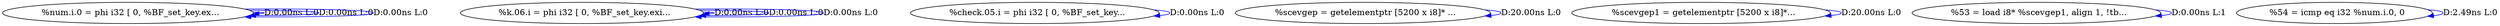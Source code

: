 digraph {
Node0x433c6e0[label="  %num.i.0 = phi i32 [ 0, %BF_set_key.ex..."];
Node0x433c6e0 -> Node0x433c6e0[label="D:0.00ns L:0",color=blue];
Node0x433c6e0 -> Node0x433c6e0[label="D:0.00ns L:0",color=blue];
Node0x433c6e0 -> Node0x433c6e0[label="D:0.00ns L:0",color=blue];
Node0x433c7c0[label="  %k.06.i = phi i32 [ 0, %BF_set_key.exi..."];
Node0x433c7c0 -> Node0x433c7c0[label="D:0.00ns L:0",color=blue];
Node0x433c7c0 -> Node0x433c7c0[label="D:0.00ns L:0",color=blue];
Node0x433c7c0 -> Node0x433c7c0[label="D:0.00ns L:0",color=blue];
Node0x433c8a0[label="  %check.05.i = phi i32 [ 0, %BF_set_key..."];
Node0x433c8a0 -> Node0x433c8a0[label="D:0.00ns L:0",color=blue];
Node0x433c980[label="  %scevgep = getelementptr [5200 x i8]* ..."];
Node0x433c980 -> Node0x433c980[label="D:20.00ns L:0",color=blue];
Node0x433ca60[label="  %scevgep1 = getelementptr [5200 x i8]*..."];
Node0x433ca60 -> Node0x433ca60[label="D:20.00ns L:0",color=blue];
Node0x433cb40[label="  %53 = load i8* %scevgep1, align 1, !tb..."];
Node0x433cb40 -> Node0x433cb40[label="D:0.00ns L:1",color=blue];
Node0x433cc20[label="  %54 = icmp eq i32 %num.i.0, 0"];
Node0x433cc20 -> Node0x433cc20[label="D:2.49ns L:0",color=blue];
}
